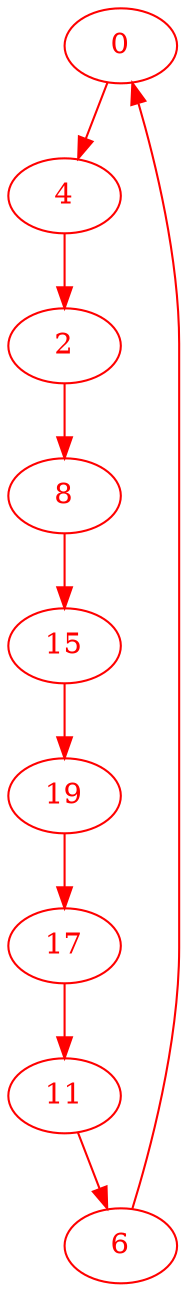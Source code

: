 digraph g{
node [color = red, fontcolor=red]; 0 2 4 6 8 11 15 17 19 ;
0 -> 4 [color=red] ;
2 -> 8 [color=red] ;
4 -> 2 [color=red] ;
6 -> 0 [color=red] ;
8 -> 15 [color=red] ;
11 -> 6 [color=red] ;
15 -> 19 [color=red] ;
17 -> 11 [color=red] ;
19 -> 17 [color=red] ;
}